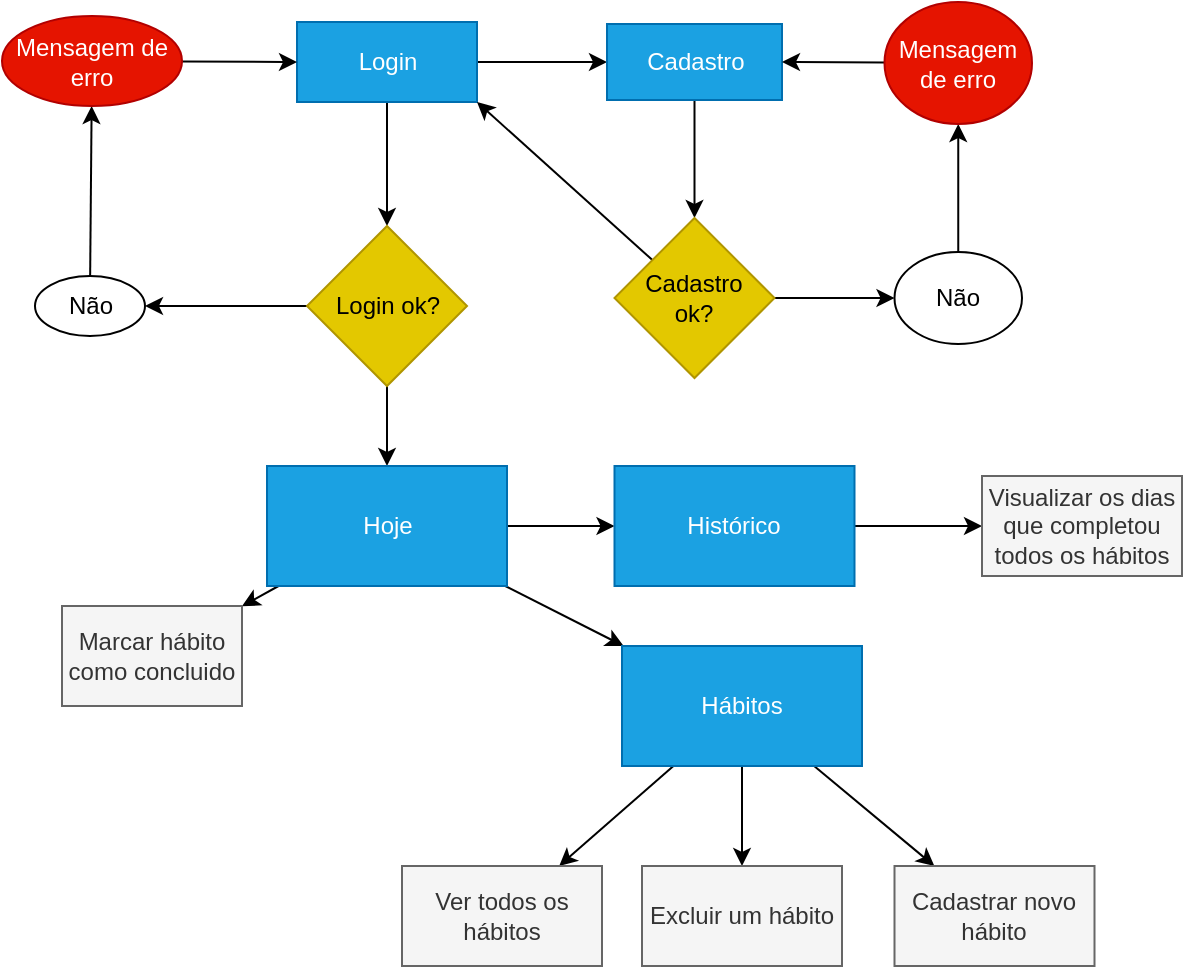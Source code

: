 <mxfile>
    <diagram id="jG7zebqKyNn8aa4Dpw_x" name="User">
        <mxGraphModel dx="810" dy="696" grid="1" gridSize="10" guides="1" tooltips="1" connect="1" arrows="1" fold="1" page="1" pageScale="1" pageWidth="827" pageHeight="1169" math="0" shadow="0">
            <root>
                <mxCell id="0"/>
                <mxCell id="1" parent="0"/>
                <mxCell id="4" value="" style="edgeStyle=none;html=1;" edge="1" parent="1" source="2" target="3">
                    <mxGeometry relative="1" as="geometry"/>
                </mxCell>
                <mxCell id="12" value="" style="edgeStyle=none;html=1;" edge="1" parent="1" source="2" target="11">
                    <mxGeometry relative="1" as="geometry"/>
                </mxCell>
                <mxCell id="2" value="Login" style="whiteSpace=wrap;html=1;fillColor=#1ba1e2;fontColor=#ffffff;strokeColor=#006EAF;" vertex="1" parent="1">
                    <mxGeometry x="157.5" y="28" width="90" height="40" as="geometry"/>
                </mxCell>
                <mxCell id="7" value="" style="edgeStyle=none;html=1;" edge="1" parent="1" source="3" target="6">
                    <mxGeometry relative="1" as="geometry"/>
                </mxCell>
                <mxCell id="22" value="" style="edgeStyle=none;html=1;" edge="1" parent="1" source="3" target="21">
                    <mxGeometry relative="1" as="geometry"/>
                </mxCell>
                <mxCell id="3" value="Login ok?" style="rhombus;whiteSpace=wrap;html=1;fillColor=#e3c800;fontColor=#000000;strokeColor=#B09500;" vertex="1" parent="1">
                    <mxGeometry x="162.5" y="130" width="80" height="80" as="geometry"/>
                </mxCell>
                <mxCell id="9" value="" style="edgeStyle=none;html=1;" edge="1" parent="1" source="6" target="8">
                    <mxGeometry relative="1" as="geometry"/>
                </mxCell>
                <mxCell id="6" value="Não" style="ellipse;whiteSpace=wrap;html=1;" vertex="1" parent="1">
                    <mxGeometry x="26.5" y="155" width="55" height="30" as="geometry"/>
                </mxCell>
                <mxCell id="10" style="edgeStyle=none;html=1;entryX=0;entryY=0.5;entryDx=0;entryDy=0;" edge="1" parent="1" source="8" target="2">
                    <mxGeometry relative="1" as="geometry"/>
                </mxCell>
                <mxCell id="8" value="Mensagem de erro&lt;br&gt;" style="ellipse;whiteSpace=wrap;html=1;fillColor=#e51400;fontColor=#ffffff;strokeColor=#B20000;" vertex="1" parent="1">
                    <mxGeometry x="10" y="25" width="90" height="45" as="geometry"/>
                </mxCell>
                <mxCell id="15" value="" style="edgeStyle=none;html=1;" edge="1" parent="1" source="11" target="14">
                    <mxGeometry relative="1" as="geometry"/>
                </mxCell>
                <mxCell id="11" value="Cadastro" style="whiteSpace=wrap;html=1;fillColor=#1ba1e2;fontColor=#ffffff;strokeColor=#006EAF;" vertex="1" parent="1">
                    <mxGeometry x="312.5" y="29" width="87.5" height="38" as="geometry"/>
                </mxCell>
                <mxCell id="17" value="" style="edgeStyle=none;html=1;" edge="1" parent="1" source="14" target="16">
                    <mxGeometry relative="1" as="geometry"/>
                </mxCell>
                <mxCell id="23" style="edgeStyle=none;html=1;entryX=1;entryY=1;entryDx=0;entryDy=0;" edge="1" parent="1" source="14" target="2">
                    <mxGeometry relative="1" as="geometry"/>
                </mxCell>
                <mxCell id="14" value="Cadastro &lt;br&gt;ok?" style="rhombus;whiteSpace=wrap;html=1;fillColor=#e3c800;fontColor=#000000;strokeColor=#B09500;" vertex="1" parent="1">
                    <mxGeometry x="316.25" y="126" width="80" height="80" as="geometry"/>
                </mxCell>
                <mxCell id="19" value="" style="edgeStyle=none;html=1;" edge="1" parent="1" source="16" target="18">
                    <mxGeometry relative="1" as="geometry"/>
                </mxCell>
                <mxCell id="16" value="Não" style="ellipse;whiteSpace=wrap;html=1;" vertex="1" parent="1">
                    <mxGeometry x="456.25" y="143" width="63.75" height="46" as="geometry"/>
                </mxCell>
                <mxCell id="20" style="edgeStyle=none;html=1;entryX=1;entryY=0.5;entryDx=0;entryDy=0;" edge="1" parent="1" source="18" target="11">
                    <mxGeometry relative="1" as="geometry"/>
                </mxCell>
                <mxCell id="18" value="Mensagem de erro" style="ellipse;whiteSpace=wrap;html=1;fillColor=#e51400;fontColor=#ffffff;strokeColor=#B20000;" vertex="1" parent="1">
                    <mxGeometry x="451.25" y="18" width="73.75" height="61" as="geometry"/>
                </mxCell>
                <mxCell id="25" value="" style="edgeStyle=none;html=1;" edge="1" parent="1" source="21" target="24">
                    <mxGeometry relative="1" as="geometry"/>
                </mxCell>
                <mxCell id="27" value="" style="edgeStyle=none;html=1;" edge="1" parent="1" source="21" target="26">
                    <mxGeometry relative="1" as="geometry"/>
                </mxCell>
                <mxCell id="29" value="" style="edgeStyle=none;html=1;" edge="1" parent="1" source="21" target="28">
                    <mxGeometry relative="1" as="geometry"/>
                </mxCell>
                <mxCell id="21" value="Hoje" style="whiteSpace=wrap;html=1;fillColor=#1ba1e2;fontColor=#ffffff;strokeColor=#006EAF;" vertex="1" parent="1">
                    <mxGeometry x="142.5" y="250" width="120" height="60" as="geometry"/>
                </mxCell>
                <mxCell id="24" value="Marcar hábito como concluido" style="whiteSpace=wrap;html=1;fillColor=#f5f5f5;strokeColor=#666666;fontColor=#333333;" vertex="1" parent="1">
                    <mxGeometry x="40" y="320" width="90" height="50" as="geometry"/>
                </mxCell>
                <mxCell id="37" style="edgeStyle=none;html=1;entryX=0;entryY=0.5;entryDx=0;entryDy=0;" edge="1" parent="1" source="26" target="36">
                    <mxGeometry relative="1" as="geometry"/>
                </mxCell>
                <mxCell id="26" value="Histórico" style="whiteSpace=wrap;html=1;fillColor=#1ba1e2;strokeColor=#006EAF;fontColor=#ffffff;" vertex="1" parent="1">
                    <mxGeometry x="316.25" y="250" width="120" height="60" as="geometry"/>
                </mxCell>
                <mxCell id="31" value="" style="edgeStyle=none;html=1;" edge="1" parent="1" source="28" target="30">
                    <mxGeometry relative="1" as="geometry"/>
                </mxCell>
                <mxCell id="33" style="edgeStyle=none;html=1;" edge="1" parent="1" source="28" target="32">
                    <mxGeometry relative="1" as="geometry"/>
                </mxCell>
                <mxCell id="35" style="edgeStyle=none;html=1;" edge="1" parent="1" source="28" target="34">
                    <mxGeometry relative="1" as="geometry"/>
                </mxCell>
                <mxCell id="28" value="Hábitos" style="whiteSpace=wrap;html=1;fillColor=#1ba1e2;strokeColor=#006EAF;fontColor=#ffffff;" vertex="1" parent="1">
                    <mxGeometry x="320" y="340" width="120" height="60" as="geometry"/>
                </mxCell>
                <mxCell id="30" value="Ver todos os hábitos" style="whiteSpace=wrap;html=1;fillColor=#f5f5f5;strokeColor=#666666;fontColor=#333333;" vertex="1" parent="1">
                    <mxGeometry x="210" y="450" width="100" height="50" as="geometry"/>
                </mxCell>
                <mxCell id="32" value="Excluir um hábito" style="whiteSpace=wrap;html=1;fillColor=#f5f5f5;strokeColor=#666666;fontColor=#333333;" vertex="1" parent="1">
                    <mxGeometry x="330" y="450" width="100" height="50" as="geometry"/>
                </mxCell>
                <mxCell id="34" value="Cadastrar novo hábito" style="whiteSpace=wrap;html=1;fillColor=#f5f5f5;strokeColor=#666666;fontColor=#333333;" vertex="1" parent="1">
                    <mxGeometry x="456.25" y="450" width="100" height="50" as="geometry"/>
                </mxCell>
                <mxCell id="36" value="Visualizar os dias que completou todos os hábitos" style="whiteSpace=wrap;html=1;fillColor=#f5f5f5;strokeColor=#666666;fontColor=#333333;" vertex="1" parent="1">
                    <mxGeometry x="500" y="255" width="100" height="50" as="geometry"/>
                </mxCell>
            </root>
        </mxGraphModel>
    </diagram>
    <diagram id="XCvW2pjaWlWQkz8dVYQe" name="Components">
        <mxGraphModel dx="667" dy="573" grid="1" gridSize="10" guides="1" tooltips="1" connect="1" arrows="1" fold="1" page="1" pageScale="1" pageWidth="827" pageHeight="1169" math="0" shadow="0">
            <root>
                <mxCell id="anoKKv-Ja-xzEwoSuoOg-0"/>
                <mxCell id="anoKKv-Ja-xzEwoSuoOg-1" parent="anoKKv-Ja-xzEwoSuoOg-0"/>
                <mxCell id="anoKKv-Ja-xzEwoSuoOg-4" value="" style="edgeStyle=none;html=1;" edge="1" parent="anoKKv-Ja-xzEwoSuoOg-1" source="anoKKv-Ja-xzEwoSuoOg-2" target="anoKKv-Ja-xzEwoSuoOg-3">
                    <mxGeometry relative="1" as="geometry"/>
                </mxCell>
                <mxCell id="anoKKv-Ja-xzEwoSuoOg-6" style="edgeStyle=none;html=1;entryX=0.5;entryY=0;entryDx=0;entryDy=0;" edge="1" parent="anoKKv-Ja-xzEwoSuoOg-1" source="anoKKv-Ja-xzEwoSuoOg-2" target="anoKKv-Ja-xzEwoSuoOg-5">
                    <mxGeometry relative="1" as="geometry"/>
                </mxCell>
                <mxCell id="anoKKv-Ja-xzEwoSuoOg-10" style="edgeStyle=none;html=1;" edge="1" parent="anoKKv-Ja-xzEwoSuoOg-1" source="anoKKv-Ja-xzEwoSuoOg-2" target="anoKKv-Ja-xzEwoSuoOg-7">
                    <mxGeometry relative="1" as="geometry"/>
                </mxCell>
                <mxCell id="anoKKv-Ja-xzEwoSuoOg-11" style="edgeStyle=none;html=1;entryX=0.25;entryY=0;entryDx=0;entryDy=0;" edge="1" parent="anoKKv-Ja-xzEwoSuoOg-1" source="anoKKv-Ja-xzEwoSuoOg-2" target="anoKKv-Ja-xzEwoSuoOg-8">
                    <mxGeometry relative="1" as="geometry"/>
                </mxCell>
                <mxCell id="anoKKv-Ja-xzEwoSuoOg-12" style="edgeStyle=none;html=1;entryX=0.5;entryY=0;entryDx=0;entryDy=0;" edge="1" parent="anoKKv-Ja-xzEwoSuoOg-1" source="anoKKv-Ja-xzEwoSuoOg-2" target="anoKKv-Ja-xzEwoSuoOg-9">
                    <mxGeometry relative="1" as="geometry"/>
                </mxCell>
                <mxCell id="anoKKv-Ja-xzEwoSuoOg-2" value="App" style="whiteSpace=wrap;html=1;fillColor=#1ba1e2;fontColor=#ffffff;strokeColor=#006EAF;" vertex="1" parent="anoKKv-Ja-xzEwoSuoOg-1">
                    <mxGeometry x="255" width="120" height="60" as="geometry"/>
                </mxCell>
                <mxCell id="anoKKv-Ja-xzEwoSuoOg-3" value="Login" style="whiteSpace=wrap;html=1;fillColor=#e3c800;strokeColor=#B09500;fontColor=#000000;" vertex="1" parent="anoKKv-Ja-xzEwoSuoOg-1">
                    <mxGeometry x="20" y="150" width="90" height="40" as="geometry"/>
                </mxCell>
                <mxCell id="anoKKv-Ja-xzEwoSuoOg-5" value="Cadastro" style="whiteSpace=wrap;html=1;fillColor=#e3c800;strokeColor=#B09500;fontColor=#000000;" vertex="1" parent="anoKKv-Ja-xzEwoSuoOg-1">
                    <mxGeometry x="150" y="150" width="90" height="40" as="geometry"/>
                </mxCell>
                <mxCell id="anoKKv-Ja-xzEwoSuoOg-7" value="Hábitos" style="whiteSpace=wrap;html=1;fillColor=#e3c800;strokeColor=#B09500;fontColor=#000000;" vertex="1" parent="anoKKv-Ja-xzEwoSuoOg-1">
                    <mxGeometry x="270" y="150" width="90" height="40" as="geometry"/>
                </mxCell>
                <mxCell id="anoKKv-Ja-xzEwoSuoOg-8" value="Hoje" style="whiteSpace=wrap;html=1;fillColor=#e3c800;strokeColor=#B09500;fontColor=#000000;" vertex="1" parent="anoKKv-Ja-xzEwoSuoOg-1">
                    <mxGeometry x="390" y="150" width="90" height="40" as="geometry"/>
                </mxCell>
                <mxCell id="anoKKv-Ja-xzEwoSuoOg-9" value="Histórico" style="whiteSpace=wrap;html=1;fillColor=#e3c800;strokeColor=#B09500;fontColor=#000000;" vertex="1" parent="anoKKv-Ja-xzEwoSuoOg-1">
                    <mxGeometry x="510" y="150" width="90" height="40" as="geometry"/>
                </mxCell>
                <mxCell id="anoKKv-Ja-xzEwoSuoOg-14" style="edgeStyle=none;html=1;entryX=0.5;entryY=0;entryDx=0;entryDy=0;fontColor=#000000;" edge="1" parent="anoKKv-Ja-xzEwoSuoOg-1" source="anoKKv-Ja-xzEwoSuoOg-13" target="anoKKv-Ja-xzEwoSuoOg-3">
                    <mxGeometry relative="1" as="geometry"/>
                </mxCell>
                <mxCell id="anoKKv-Ja-xzEwoSuoOg-15" style="edgeStyle=none;html=1;entryX=0.5;entryY=0;entryDx=0;entryDy=0;fontColor=#000000;" edge="1" parent="anoKKv-Ja-xzEwoSuoOg-1" source="anoKKv-Ja-xzEwoSuoOg-13" target="anoKKv-Ja-xzEwoSuoOg-5">
                    <mxGeometry relative="1" as="geometry"/>
                </mxCell>
                <mxCell id="anoKKv-Ja-xzEwoSuoOg-16" style="edgeStyle=none;html=1;entryX=0.5;entryY=0;entryDx=0;entryDy=0;fontColor=#000000;" edge="1" parent="anoKKv-Ja-xzEwoSuoOg-1" source="anoKKv-Ja-xzEwoSuoOg-13" target="anoKKv-Ja-xzEwoSuoOg-7">
                    <mxGeometry relative="1" as="geometry"/>
                </mxCell>
                <mxCell id="anoKKv-Ja-xzEwoSuoOg-13" value="&lt;font color=&quot;#000000&quot;&gt;Button&lt;br&gt;Login/Cadastro/Salvar&lt;br&gt;Children Props&lt;br&gt;&lt;/font&gt;" style="whiteSpace=wrap;html=1;fillColor=#d5e8d4;strokeColor=#82b366;" vertex="1" parent="anoKKv-Ja-xzEwoSuoOg-1">
                    <mxGeometry x="50" y="20" width="120" height="60" as="geometry"/>
                </mxCell>
                <mxCell id="anoKKv-Ja-xzEwoSuoOg-18" style="edgeStyle=none;html=1;entryX=0.5;entryY=1;entryDx=0;entryDy=0;fontColor=#000000;" edge="1" parent="anoKKv-Ja-xzEwoSuoOg-1" source="anoKKv-Ja-xzEwoSuoOg-17" target="anoKKv-Ja-xzEwoSuoOg-7">
                    <mxGeometry relative="1" as="geometry"/>
                </mxCell>
                <mxCell id="anoKKv-Ja-xzEwoSuoOg-19" style="edgeStyle=none;html=1;entryX=0.5;entryY=1;entryDx=0;entryDy=0;fontColor=#000000;" edge="1" parent="anoKKv-Ja-xzEwoSuoOg-1" source="anoKKv-Ja-xzEwoSuoOg-17" target="anoKKv-Ja-xzEwoSuoOg-8">
                    <mxGeometry relative="1" as="geometry"/>
                </mxCell>
                <mxCell id="anoKKv-Ja-xzEwoSuoOg-20" style="edgeStyle=none;html=1;entryX=0.5;entryY=1;entryDx=0;entryDy=0;fontColor=#000000;" edge="1" parent="anoKKv-Ja-xzEwoSuoOg-1" source="anoKKv-Ja-xzEwoSuoOg-17" target="anoKKv-Ja-xzEwoSuoOg-9">
                    <mxGeometry relative="1" as="geometry"/>
                </mxCell>
                <mxCell id="anoKKv-Ja-xzEwoSuoOg-17" value="&lt;font color=&quot;#000000&quot;&gt;Menu &amp;amp; Footer&lt;br&gt;&lt;/font&gt;" style="whiteSpace=wrap;html=1;fillColor=#d5e8d4;strokeColor=#82b366;" vertex="1" parent="anoKKv-Ja-xzEwoSuoOg-1">
                    <mxGeometry x="375" y="220" width="120" height="60" as="geometry"/>
                </mxCell>
                <mxCell id="anoKKv-Ja-xzEwoSuoOg-22" style="edgeStyle=none;html=1;fontColor=#000000;" edge="1" parent="anoKKv-Ja-xzEwoSuoOg-1" source="anoKKv-Ja-xzEwoSuoOg-21" target="anoKKv-Ja-xzEwoSuoOg-3">
                    <mxGeometry relative="1" as="geometry"/>
                </mxCell>
                <mxCell id="anoKKv-Ja-xzEwoSuoOg-23" style="edgeStyle=none;html=1;entryX=0.5;entryY=1;entryDx=0;entryDy=0;fontColor=#000000;" edge="1" parent="anoKKv-Ja-xzEwoSuoOg-1" source="anoKKv-Ja-xzEwoSuoOg-21" target="anoKKv-Ja-xzEwoSuoOg-5">
                    <mxGeometry relative="1" as="geometry"/>
                </mxCell>
                <mxCell id="anoKKv-Ja-xzEwoSuoOg-21" value="&lt;font color=&quot;#000000&quot;&gt;Input&lt;br&gt;Usar useForm (Origamid)&lt;br&gt;&lt;/font&gt;" style="whiteSpace=wrap;html=1;fillColor=#d5e8d4;strokeColor=#82b366;" vertex="1" parent="anoKKv-Ja-xzEwoSuoOg-1">
                    <mxGeometry x="20" y="230" width="120" height="60" as="geometry"/>
                </mxCell>
                <mxCell id="anoKKv-Ja-xzEwoSuoOg-25" style="edgeStyle=none;html=1;entryX=0.5;entryY=1;entryDx=0;entryDy=0;fontColor=#000000;" edge="1" parent="anoKKv-Ja-xzEwoSuoOg-1" source="anoKKv-Ja-xzEwoSuoOg-24" target="anoKKv-Ja-xzEwoSuoOg-7">
                    <mxGeometry relative="1" as="geometry"/>
                </mxCell>
                <mxCell id="anoKKv-Ja-xzEwoSuoOg-24" value="&lt;font color=&quot;#000000&quot;&gt;Hábito&lt;br&gt;&lt;/font&gt;" style="whiteSpace=wrap;html=1;fillColor=#d5e8d4;strokeColor=#82b366;" vertex="1" parent="anoKKv-Ja-xzEwoSuoOg-1">
                    <mxGeometry x="210" y="230" width="120" height="60" as="geometry"/>
                </mxCell>
                <mxCell id="anoKKv-Ja-xzEwoSuoOg-27" style="edgeStyle=none;html=1;entryX=0.5;entryY=0;entryDx=0;entryDy=0;fontColor=#000000;" edge="1" parent="anoKKv-Ja-xzEwoSuoOg-1" source="anoKKv-Ja-xzEwoSuoOg-26" target="anoKKv-Ja-xzEwoSuoOg-8">
                    <mxGeometry relative="1" as="geometry"/>
                </mxCell>
                <mxCell id="anoKKv-Ja-xzEwoSuoOg-26" value="&lt;font color=&quot;#000000&quot;&gt;Hábito para realizar&lt;br&gt;&lt;/font&gt;" style="whiteSpace=wrap;html=1;fillColor=#d5e8d4;strokeColor=#82b366;" vertex="1" parent="anoKKv-Ja-xzEwoSuoOg-1">
                    <mxGeometry x="460" y="20" width="120" height="60" as="geometry"/>
                </mxCell>
            </root>
        </mxGraphModel>
    </diagram>
</mxfile>